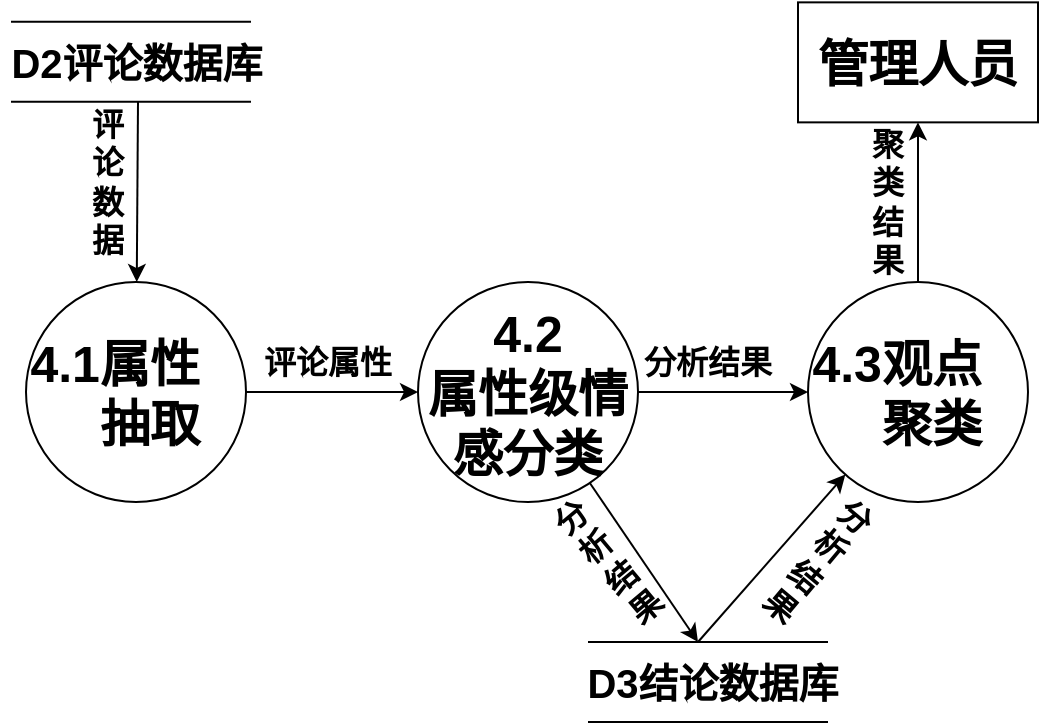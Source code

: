 <mxfile version="13.6.2" type="device"><diagram id="htdeT9nYNxBGFsd22G16" name="第 1 页"><mxGraphModel dx="850" dy="366" grid="1" gridSize="10" guides="1" tooltips="1" connect="1" arrows="1" fold="1" page="1" pageScale="1" pageWidth="827" pageHeight="1169" math="0" shadow="0"><root><mxCell id="0"/><mxCell id="1" parent="0"/><mxCell id="hGQoWRGutzy3PTSqso4W-1" value="" style="endArrow=none;html=1;" parent="1" edge="1"><mxGeometry width="50" height="50" relative="1" as="geometry"><mxPoint x="296.5" y="149.84" as="sourcePoint"/><mxPoint x="416.5" y="149.84" as="targetPoint"/></mxGeometry></mxCell><mxCell id="hGQoWRGutzy3PTSqso4W-2" value="" style="endArrow=none;html=1;" parent="1" edge="1"><mxGeometry width="50" height="50" relative="1" as="geometry"><mxPoint x="296.5" y="189.84" as="sourcePoint"/><mxPoint x="416.5" y="189.84" as="targetPoint"/></mxGeometry></mxCell><mxCell id="hGQoWRGutzy3PTSqso4W-3" value="&lt;font size=&quot;1&quot;&gt;&lt;b style=&quot;font-size: 20px&quot;&gt;D2评论数据库&lt;/b&gt;&lt;/font&gt;" style="text;html=1;strokeColor=none;fillColor=none;align=center;verticalAlign=middle;whiteSpace=wrap;rounded=0;" parent="1" vertex="1"><mxGeometry x="291.5" y="160.18" width="135" height="20" as="geometry"/></mxCell><mxCell id="hGQoWRGutzy3PTSqso4W-4" value="&lt;span style=&quot;font-size: 25px&quot;&gt;&lt;b&gt;4.1属性&amp;nbsp; &amp;nbsp; &amp;nbsp; 抽取&lt;br&gt;&lt;/b&gt;&lt;/span&gt;" style="ellipse;whiteSpace=wrap;html=1;aspect=fixed;" parent="1" vertex="1"><mxGeometry x="304" y="280.0" width="110" height="110" as="geometry"/></mxCell><mxCell id="hGQoWRGutzy3PTSqso4W-9" value="&lt;span style=&quot;font-size: 25px&quot;&gt;&lt;b&gt;4.2&lt;br&gt;属性级情感分类&lt;br&gt;&lt;/b&gt;&lt;/span&gt;" style="ellipse;whiteSpace=wrap;html=1;aspect=fixed;" parent="1" vertex="1"><mxGeometry x="500" y="280.0" width="110" height="110" as="geometry"/></mxCell><mxCell id="hGQoWRGutzy3PTSqso4W-10" value="&lt;font style=&quot;font-size: 25px&quot;&gt;&lt;b&gt;管理人员&lt;/b&gt;&lt;/font&gt;" style="rounded=0;whiteSpace=wrap;html=1;" parent="1" vertex="1"><mxGeometry x="690" y="140.18" width="120" height="60" as="geometry"/></mxCell><mxCell id="hGQoWRGutzy3PTSqso4W-11" value="" style="endArrow=none;html=1;" parent="1" edge="1"><mxGeometry width="50" height="50" relative="1" as="geometry"><mxPoint x="585" y="460.0" as="sourcePoint"/><mxPoint x="705" y="460.0" as="targetPoint"/></mxGeometry></mxCell><mxCell id="hGQoWRGutzy3PTSqso4W-12" value="" style="endArrow=none;html=1;" parent="1" edge="1"><mxGeometry width="50" height="50" relative="1" as="geometry"><mxPoint x="585" y="500.0" as="sourcePoint"/><mxPoint x="705" y="500.0" as="targetPoint"/></mxGeometry></mxCell><mxCell id="hGQoWRGutzy3PTSqso4W-13" value="&lt;font size=&quot;1&quot;&gt;&lt;b style=&quot;font-size: 20px&quot;&gt;D3结论数据库&lt;/b&gt;&lt;/font&gt;" style="text;html=1;strokeColor=none;fillColor=none;align=center;verticalAlign=middle;whiteSpace=wrap;rounded=0;" parent="1" vertex="1"><mxGeometry x="580" y="470.34" width="135" height="20" as="geometry"/></mxCell><mxCell id="hGQoWRGutzy3PTSqso4W-14" value="" style="endArrow=classic;html=1;" parent="1" target="hGQoWRGutzy3PTSqso4W-4" edge="1"><mxGeometry width="50" height="50" relative="1" as="geometry"><mxPoint x="360" y="190" as="sourcePoint"/><mxPoint x="440" y="300" as="targetPoint"/></mxGeometry></mxCell><mxCell id="hGQoWRGutzy3PTSqso4W-15" value="&lt;span style=&quot;font-size: 16px&quot;&gt;&lt;b&gt;评论数据&lt;/b&gt;&lt;/span&gt;" style="text;html=1;strokeColor=none;fillColor=none;align=center;verticalAlign=middle;whiteSpace=wrap;rounded=0;rotation=0;" parent="1" vertex="1"><mxGeometry x="340" y="220" width="10" height="20" as="geometry"/></mxCell><mxCell id="hGQoWRGutzy3PTSqso4W-18" value="" style="endArrow=classic;html=1;" parent="1" source="hGQoWRGutzy3PTSqso4W-4" target="hGQoWRGutzy3PTSqso4W-9" edge="1"><mxGeometry width="50" height="50" relative="1" as="geometry"><mxPoint x="390" y="350" as="sourcePoint"/><mxPoint x="440" y="300" as="targetPoint"/></mxGeometry></mxCell><mxCell id="hGQoWRGutzy3PTSqso4W-19" value="&lt;span style=&quot;font-size: 16px&quot;&gt;&lt;b&gt;评论属性&lt;/b&gt;&lt;/span&gt;" style="text;html=1;strokeColor=none;fillColor=none;align=center;verticalAlign=middle;whiteSpace=wrap;rounded=0;rotation=0;" parent="1" vertex="1"><mxGeometry x="400" y="310" width="110" height="20" as="geometry"/></mxCell><mxCell id="hGQoWRGutzy3PTSqso4W-22" value="&lt;span style=&quot;font-size: 25px&quot;&gt;&lt;b&gt;4.3观点&amp;nbsp; &amp;nbsp; &amp;nbsp; 聚类&lt;br&gt;&lt;/b&gt;&lt;/span&gt;" style="ellipse;whiteSpace=wrap;html=1;aspect=fixed;" parent="1" vertex="1"><mxGeometry x="695" y="280.0" width="110" height="110" as="geometry"/></mxCell><mxCell id="hGQoWRGutzy3PTSqso4W-23" value="" style="endArrow=classic;html=1;" parent="1" source="hGQoWRGutzy3PTSqso4W-22" target="hGQoWRGutzy3PTSqso4W-10" edge="1"><mxGeometry width="50" height="50" relative="1" as="geometry"><mxPoint x="530" y="350" as="sourcePoint"/><mxPoint x="580" y="300" as="targetPoint"/></mxGeometry></mxCell><mxCell id="hGQoWRGutzy3PTSqso4W-27" value="" style="endArrow=classic;html=1;" parent="1" edge="1" source="hGQoWRGutzy3PTSqso4W-9"><mxGeometry width="50" height="50" relative="1" as="geometry"><mxPoint x="540" y="390" as="sourcePoint"/><mxPoint x="640" y="460" as="targetPoint"/></mxGeometry></mxCell><mxCell id="hGQoWRGutzy3PTSqso4W-28" value="" style="endArrow=classic;html=1;" parent="1" edge="1" target="hGQoWRGutzy3PTSqso4W-22"><mxGeometry width="50" height="50" relative="1" as="geometry"><mxPoint x="640" y="460" as="sourcePoint"/><mxPoint x="760" y="400" as="targetPoint"/></mxGeometry></mxCell><mxCell id="hGQoWRGutzy3PTSqso4W-30" value="&lt;span style=&quot;font-size: 16px&quot;&gt;&lt;b&gt;分析结果&lt;/b&gt;&lt;/span&gt;" style="text;html=1;strokeColor=none;fillColor=none;align=center;verticalAlign=middle;whiteSpace=wrap;rounded=0;rotation=-40;" parent="1" vertex="1"><mxGeometry x="590" y="410" width="10" height="20" as="geometry"/></mxCell><mxCell id="hGQoWRGutzy3PTSqso4W-31" value="&lt;span style=&quot;font-size: 16px&quot;&gt;&lt;b&gt;分析结果&lt;/b&gt;&lt;/span&gt;" style="text;html=1;strokeColor=none;fillColor=none;align=center;verticalAlign=middle;whiteSpace=wrap;rounded=0;rotation=40;" parent="1" vertex="1"><mxGeometry x="695" y="410" width="10" height="20" as="geometry"/></mxCell><mxCell id="hGQoWRGutzy3PTSqso4W-32" value="" style="endArrow=classic;html=1;" parent="1" source="hGQoWRGutzy3PTSqso4W-9" target="hGQoWRGutzy3PTSqso4W-22" edge="1"><mxGeometry width="50" height="50" relative="1" as="geometry"><mxPoint x="540" y="350" as="sourcePoint"/><mxPoint x="580" y="300" as="targetPoint"/></mxGeometry></mxCell><mxCell id="hGQoWRGutzy3PTSqso4W-33" value="&lt;span style=&quot;font-size: 16px&quot;&gt;&lt;b&gt;分析结果&lt;/b&gt;&lt;/span&gt;" style="text;html=1;strokeColor=none;fillColor=none;align=center;verticalAlign=middle;whiteSpace=wrap;rounded=0;rotation=0;" parent="1" vertex="1"><mxGeometry x="590" y="310" width="110" height="20" as="geometry"/></mxCell><mxCell id="hGQoWRGutzy3PTSqso4W-35" value="&lt;span style=&quot;font-size: 16px&quot;&gt;&lt;b&gt;聚类结果&lt;/b&gt;&lt;/span&gt;" style="text;html=1;strokeColor=none;fillColor=none;align=center;verticalAlign=middle;whiteSpace=wrap;rounded=0;rotation=0;" parent="1" vertex="1"><mxGeometry x="730" y="230" width="10" height="20" as="geometry"/></mxCell></root></mxGraphModel></diagram></mxfile>